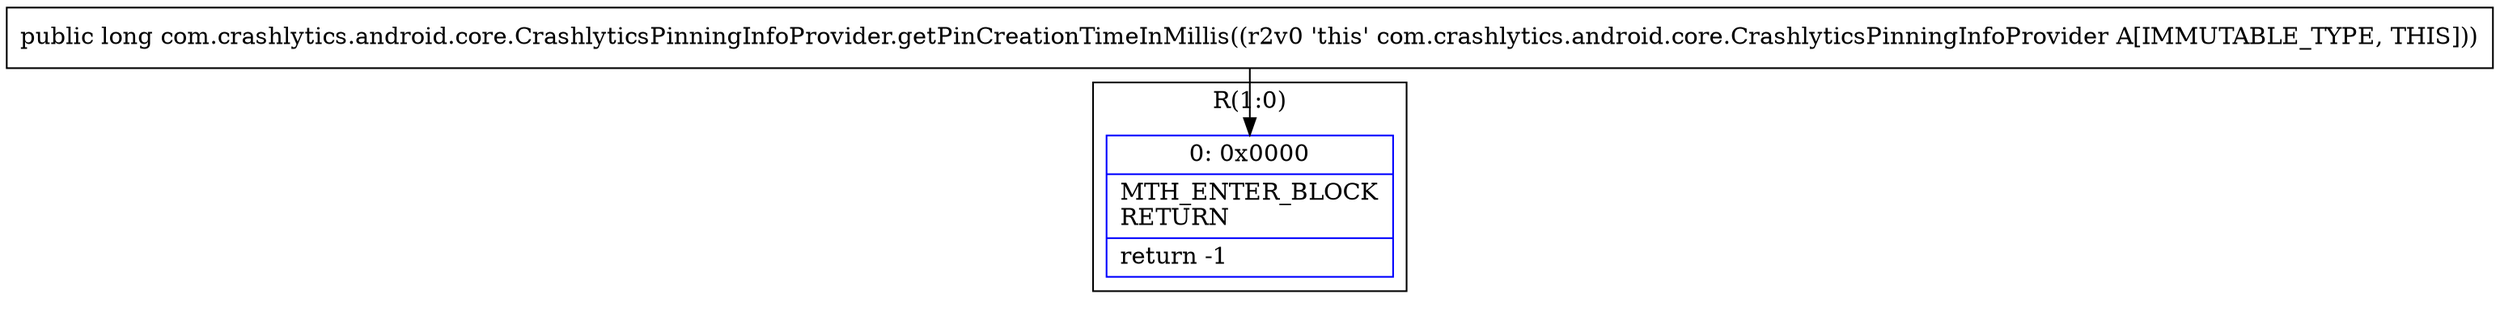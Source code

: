 digraph "CFG forcom.crashlytics.android.core.CrashlyticsPinningInfoProvider.getPinCreationTimeInMillis()J" {
subgraph cluster_Region_2096710664 {
label = "R(1:0)";
node [shape=record,color=blue];
Node_0 [shape=record,label="{0\:\ 0x0000|MTH_ENTER_BLOCK\lRETURN\l|return \-1\l}"];
}
MethodNode[shape=record,label="{public long com.crashlytics.android.core.CrashlyticsPinningInfoProvider.getPinCreationTimeInMillis((r2v0 'this' com.crashlytics.android.core.CrashlyticsPinningInfoProvider A[IMMUTABLE_TYPE, THIS])) }"];
MethodNode -> Node_0;
}

